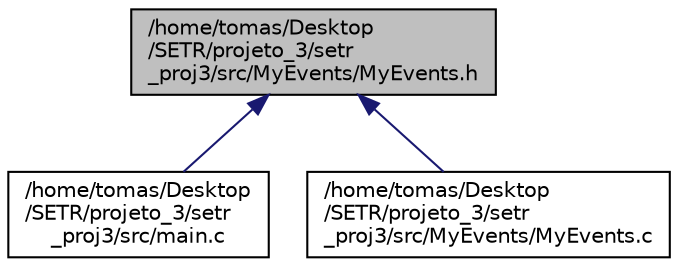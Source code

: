 digraph "/home/tomas/Desktop/SETR/projeto_3/setr_proj3/src/MyEvents/MyEvents.h"
{
 // LATEX_PDF_SIZE
  edge [fontname="Helvetica",fontsize="10",labelfontname="Helvetica",labelfontsize="10"];
  node [fontname="Helvetica",fontsize="10",shape=record];
  Node1 [label="/home/tomas/Desktop\l/SETR/projeto_3/setr\l_proj3/src/MyEvents/MyEvents.h",height=0.2,width=0.4,color="black", fillcolor="grey75", style="filled", fontcolor="black",tooltip="Este ficheiro pretende definir as funçoes de criação e gestao dos eventos/interrupções."];
  Node1 -> Node2 [dir="back",color="midnightblue",fontsize="10",style="solid",fontname="Helvetica"];
  Node2 [label="/home/tomas/Desktop\l/SETR/projeto_3/setr\l_proj3/src/main.c",height=0.2,width=0.4,color="black", fillcolor="white", style="filled",URL="$main_8c.html",tooltip="Este módulo é a main do nosso programa da máquina de filmes implementada com máquina de estados."];
  Node1 -> Node3 [dir="back",color="midnightblue",fontsize="10",style="solid",fontname="Helvetica"];
  Node3 [label="/home/tomas/Desktop\l/SETR/projeto_3/setr\l_proj3/src/MyEvents/MyEvents.c",height=0.2,width=0.4,color="black", fillcolor="white", style="filled",URL="$MyEvents_8c.html",tooltip=" "];
}

